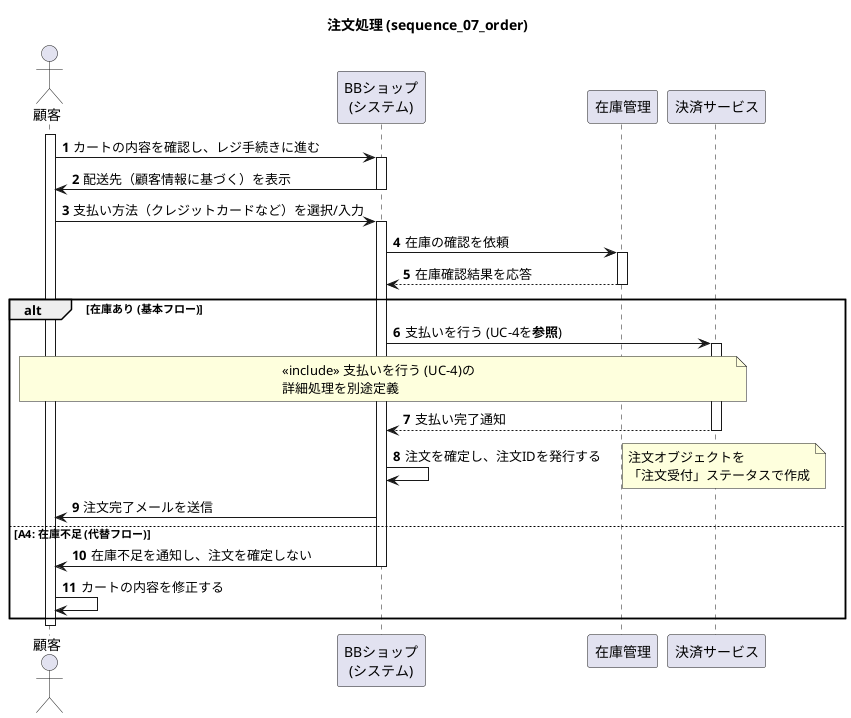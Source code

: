 @startuml sequence_07_order

title 注文処理 (sequence_07_order)

' アクターと参加者（PlantUMLの予約語を避けるため、BBショップをBBshop_Systemと表記）
actor 顧客
participant BBshop_System as "BBショップ\n(システム)"
participant 在庫管理
participant 決済サービス

autonumber

' 事前条件: 顧客が商品をカートに入れ、ログイン済みである。
' 基本フロー
activate 顧客
顧客 -> BBshop_System: カートの内容を確認し、レジ手続きに進む
activate BBshop_System

BBshop_System -> 顧客: 配送先（顧客情報に基づく）を表示
deactivate BBshop_System

顧客 -> BBshop_System: 支払い方法（クレジットカードなど）を選択/入力
activate BBshop_System

BBshop_System -> 在庫管理: 在庫の確認を依頼
activate 在庫管理
在庫管理 --> BBshop_System: 在庫確認結果を応答
deactivate 在庫管理

alt 在庫あり (基本フロー)
    BBshop_System -> 決済サービス: 支払いを行う (UC-4を**参照**)
    activate 決済サービス
    note over 決済サービス, 顧客
        <<include>> 支払いを行う (UC-4)の
        詳細処理を別途定義
    end note
    決済サービス --> BBshop_System: 支払い完了通知
    deactivate 決済サービス

    BBshop_System -> BBshop_System: 注文を確定し、注文IDを発行する
    note right: 注文オブジェクトを\n「注文受付」ステータスで作成
    BBshop_System -> 顧客: 注文完了メールを送信

else A4: 在庫不足 (代替フロー)
    BBshop_System -> 顧客: 在庫不足を通知し、注文を確定しない
    deactivate BBshop_System
    顧客 -> 顧客: カートの内容を修正する
    ' 顧客が再度プロセスを開始することを想定し、ここではシーケンスを終了
    
end

deactivate 顧客
deactivate BBshop_System

@enduml